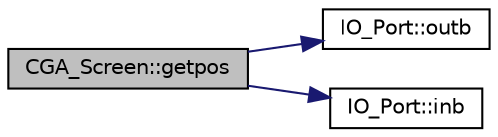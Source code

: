 digraph "CGA_Screen::getpos"
{
  bgcolor="transparent";
  edge [fontname="Helvetica",fontsize="10",labelfontname="Helvetica",labelfontsize="10"];
  node [fontname="Helvetica",fontsize="10",shape=record];
  rankdir="LR";
  Node1 [label="CGA_Screen::getpos",height=0.2,width=0.4,color="black", fillcolor="grey75", style="filled", fontcolor="black"];
  Node1 -> Node2 [color="midnightblue",fontsize="10",style="solid",fontname="Helvetica"];
  Node2 [label="IO_Port::outb",height=0.2,width=0.4,color="black",URL="$classIO__Port.html#a63edbd1cd64f3188c448e32408c2681c",tooltip="write a byte value to the associated port. "];
  Node1 -> Node3 [color="midnightblue",fontsize="10",style="solid",fontname="Helvetica"];
  Node3 [label="IO_Port::inb",height=0.2,width=0.4,color="black",URL="$classIO__Port.html#a77b7915e167487c31150a4c4b9a15496",tooltip="read a byte value from the associated port. "];
}
